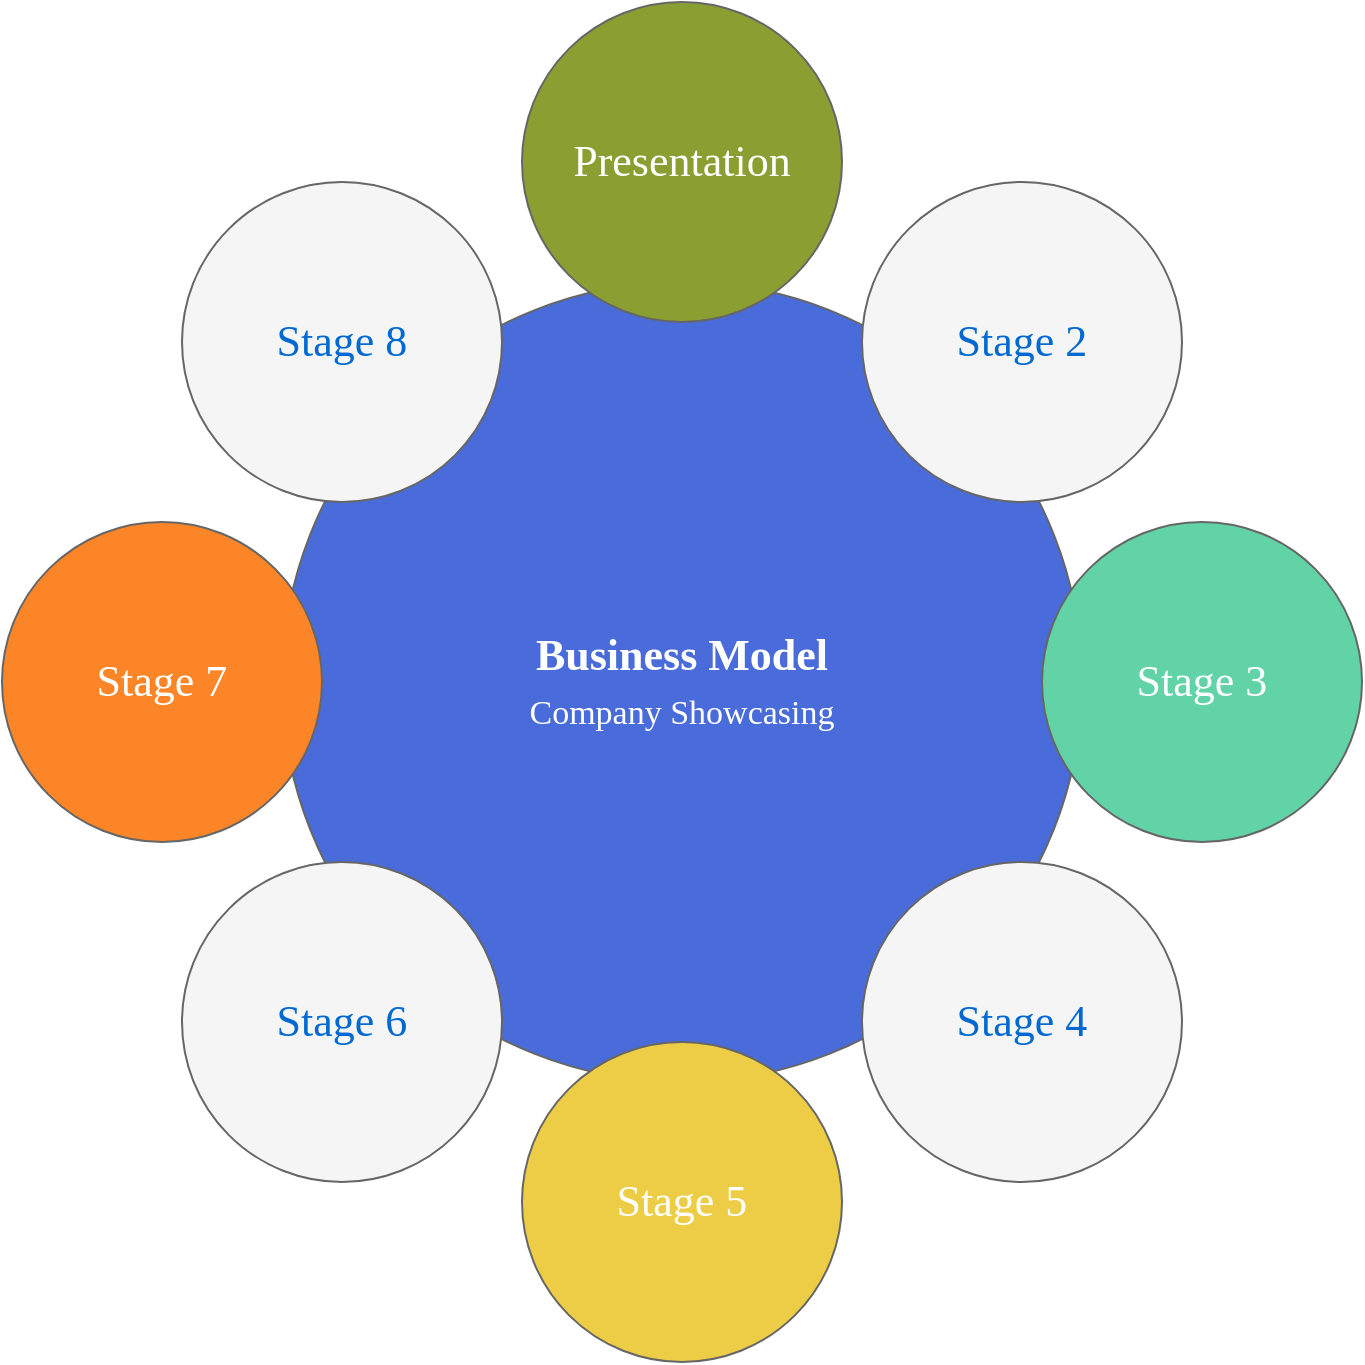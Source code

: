 <mxfile version="12.7.9" type="github">
  <diagram name="Page-1" id="dd472eb7-4b8b-5cd9-a60b-b15522922e76">
    <mxGraphModel dx="1422" dy="751" grid="1" gridSize="10" guides="1" tooltips="1" connect="1" arrows="1" fold="1" page="1" pageScale="1" pageWidth="1100" pageHeight="850" background="#ffffff" math="0" shadow="0">
      <root>
        <mxCell id="0" />
        <mxCell id="1" parent="0" />
        <mxCell id="374e34682ed331ee-1" value="&lt;div&gt;&lt;b&gt;&lt;font color=&quot;#FFFFFF&quot;&gt;Business&lt;/font&gt;&lt;font color=&quot;#FFFFFF&quot;&gt; Model&lt;/font&gt;&lt;/b&gt;&lt;/div&gt;&lt;div&gt;&lt;font color=&quot;#FFFFFF&quot;&gt;&lt;font style=&quot;font-size: 17px&quot;&gt;Company Showcasing&lt;/font&gt;&lt;br&gt;&lt;/font&gt;&lt;/div&gt;" style="ellipse;whiteSpace=wrap;html=1;rounded=0;shadow=0;dashed=0;comic=0;fontFamily=Verdana;fontSize=22;fontColor=#0069D1;fillColor=#4a6cda;strokeColor=#666666;" parent="1" vertex="1">
          <mxGeometry x="330" y="180" width="400" height="400" as="geometry" />
        </mxCell>
        <mxCell id="45236fa5f4b8e91a-1" value="&lt;font color=&quot;#FFFFFF&quot;&gt;Presentation&lt;/font&gt;" style="ellipse;whiteSpace=wrap;html=1;rounded=0;shadow=0;dashed=0;comic=0;fontFamily=Verdana;fontSize=22;fontColor=#0069D1;fillColor=#8b9e32;strokeColor=#666666;" parent="1" vertex="1">
          <mxGeometry x="450" y="40" width="160" height="160" as="geometry" />
        </mxCell>
        <mxCell id="45236fa5f4b8e91a-2" value="&lt;font color=&quot;#FFFFFF&quot;&gt;Stage 5&lt;/font&gt;" style="ellipse;whiteSpace=wrap;html=1;rounded=0;shadow=0;dashed=0;comic=0;fontFamily=Verdana;fontSize=22;fontColor=#0069D1;fillColor=#eecd46;strokeColor=#666666;" parent="1" vertex="1">
          <mxGeometry x="450" y="560" width="160" height="160" as="geometry" />
        </mxCell>
        <mxCell id="45236fa5f4b8e91a-3" value="&lt;font color=&quot;#FFFFFF&quot;&gt;Stage 3&lt;/font&gt;" style="ellipse;whiteSpace=wrap;html=1;rounded=0;shadow=0;dashed=0;comic=0;fontFamily=Verdana;fontSize=22;fontColor=#0069D1;fillColor=#61d3a6;strokeColor=#666666;" parent="1" vertex="1">
          <mxGeometry x="710" y="300" width="160" height="160" as="geometry" />
        </mxCell>
        <mxCell id="45236fa5f4b8e91a-4" value="&lt;font color=&quot;#FFFFFF&quot;&gt;Stage 7&lt;/font&gt;" style="ellipse;whiteSpace=wrap;html=1;rounded=0;shadow=0;dashed=0;comic=0;fontFamily=Verdana;fontSize=22;fontColor=#0069D1;fillColor=#fc8627;strokeColor=#666666;" parent="1" vertex="1">
          <mxGeometry x="190" y="300" width="160" height="160" as="geometry" />
        </mxCell>
        <mxCell id="45236fa5f4b8e91a-5" value="Stage 8" style="ellipse;whiteSpace=wrap;html=1;rounded=0;shadow=0;dashed=0;comic=0;fontFamily=Verdana;fontSize=22;fontColor=#0069D1;fillColor=#f5f5f5;strokeColor=#666666;" parent="1" vertex="1">
          <mxGeometry x="280" y="130" width="160" height="160" as="geometry" />
        </mxCell>
        <mxCell id="45236fa5f4b8e91a-6" value="Stage 2" style="ellipse;whiteSpace=wrap;html=1;rounded=0;shadow=0;dashed=0;comic=0;fontFamily=Verdana;fontSize=22;fontColor=#0069D1;fillColor=#f5f5f5;strokeColor=#666666;" parent="1" vertex="1">
          <mxGeometry x="620" y="130" width="160" height="160" as="geometry" />
        </mxCell>
        <mxCell id="45236fa5f4b8e91a-7" value="Stage 4" style="ellipse;whiteSpace=wrap;html=1;rounded=0;shadow=0;dashed=0;comic=0;fontFamily=Verdana;fontSize=22;fontColor=#0069D1;fillColor=#f5f5f5;strokeColor=#666666;" parent="1" vertex="1">
          <mxGeometry x="620" y="470" width="160" height="160" as="geometry" />
        </mxCell>
        <mxCell id="45236fa5f4b8e91a-8" value="Stage 6" style="ellipse;whiteSpace=wrap;html=1;rounded=0;shadow=0;dashed=0;comic=0;fontFamily=Verdana;fontSize=22;fontColor=#0069D1;fillColor=#f5f5f5;strokeColor=#666666;" parent="1" vertex="1">
          <mxGeometry x="280" y="470" width="160" height="160" as="geometry" />
        </mxCell>
      </root>
    </mxGraphModel>
  </diagram>
</mxfile>
